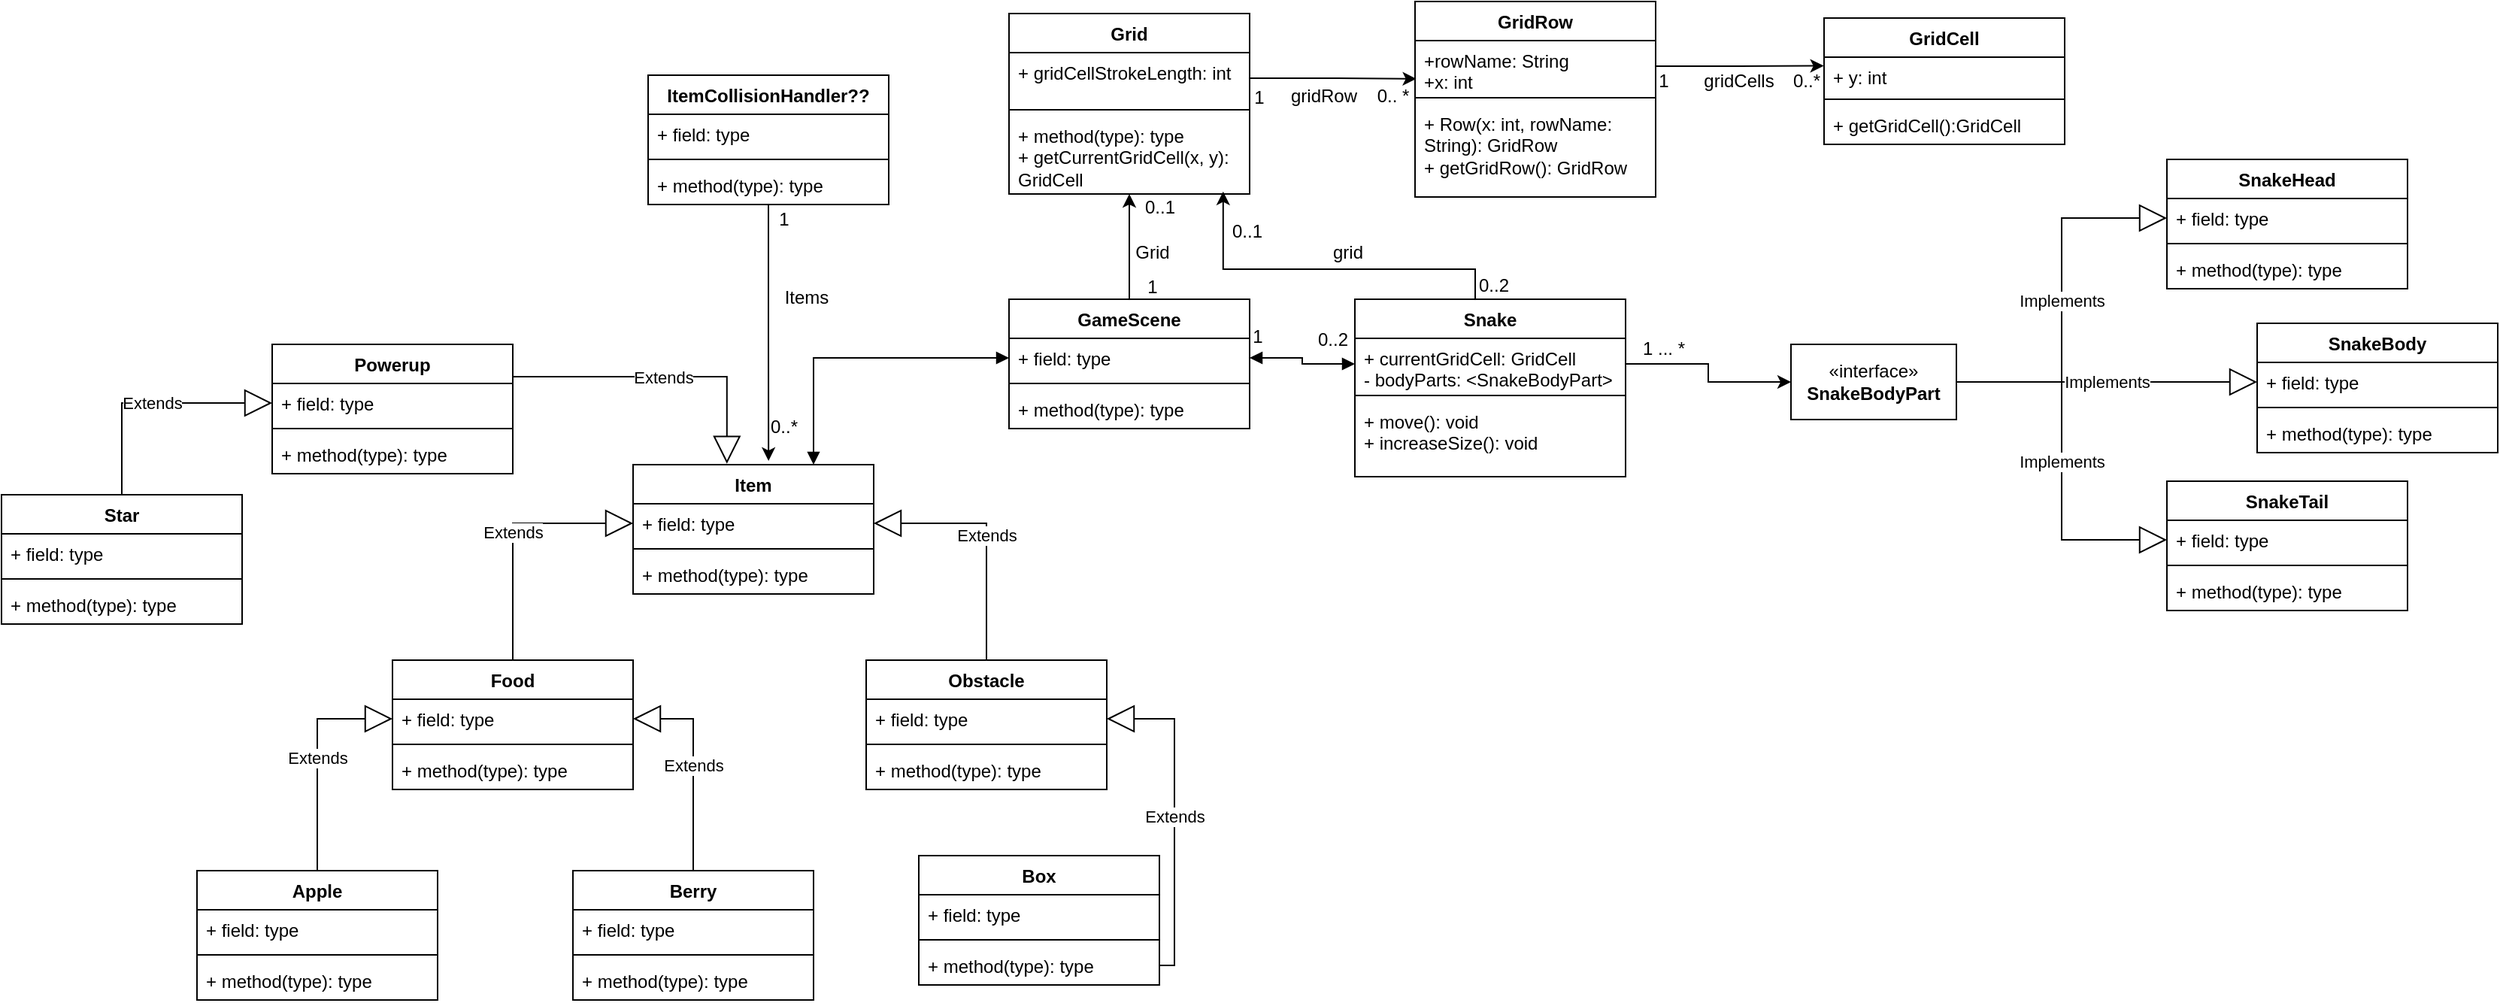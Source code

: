 <mxfile version="21.6.8" type="device">
  <diagram name="Page-1" id="MCF7dSbkrIIll1OqpHnx">
    <mxGraphModel dx="2126" dy="1754" grid="1" gridSize="10" guides="1" tooltips="1" connect="1" arrows="1" fold="1" page="1" pageScale="1" pageWidth="850" pageHeight="1100" math="0" shadow="0">
      <root>
        <mxCell id="0" />
        <mxCell id="1" parent="0" />
        <mxCell id="qGIvIKASs_bQKBdTB44B-2" value="Snake" style="swimlane;fontStyle=1;align=center;verticalAlign=top;childLayout=stackLayout;horizontal=1;startSize=26;horizontalStack=0;resizeParent=1;resizeParentMax=0;resizeLast=0;collapsible=1;marginBottom=0;whiteSpace=wrap;html=1;" parent="1" vertex="1">
          <mxGeometry x="670" y="30" width="180" height="118" as="geometry" />
        </mxCell>
        <mxCell id="qGIvIKASs_bQKBdTB44B-3" value="+ currentGridCell: GridCell&lt;br&gt;- bodyParts: &amp;lt;SnakeBodyPart&amp;gt;" style="text;strokeColor=none;fillColor=none;align=left;verticalAlign=top;spacingLeft=4;spacingRight=4;overflow=hidden;rotatable=0;points=[[0,0.5],[1,0.5]];portConstraint=eastwest;whiteSpace=wrap;html=1;" parent="qGIvIKASs_bQKBdTB44B-2" vertex="1">
          <mxGeometry y="26" width="180" height="34" as="geometry" />
        </mxCell>
        <mxCell id="qGIvIKASs_bQKBdTB44B-4" value="" style="line;strokeWidth=1;fillColor=none;align=left;verticalAlign=middle;spacingTop=-1;spacingLeft=3;spacingRight=3;rotatable=0;labelPosition=right;points=[];portConstraint=eastwest;strokeColor=inherit;" parent="qGIvIKASs_bQKBdTB44B-2" vertex="1">
          <mxGeometry y="60" width="180" height="8" as="geometry" />
        </mxCell>
        <mxCell id="qGIvIKASs_bQKBdTB44B-5" value="+ move(): void&lt;div&gt;+ increaseSize(): void&lt;/div&gt;" style="text;strokeColor=none;fillColor=none;align=left;verticalAlign=top;spacingLeft=4;spacingRight=4;overflow=hidden;rotatable=0;points=[[0,0.5],[1,0.5]];portConstraint=eastwest;whiteSpace=wrap;html=1;" parent="qGIvIKASs_bQKBdTB44B-2" vertex="1">
          <mxGeometry y="68" width="180" height="50" as="geometry" />
        </mxCell>
        <mxCell id="qGIvIKASs_bQKBdTB44B-6" value="Item" style="swimlane;fontStyle=1;align=center;verticalAlign=top;childLayout=stackLayout;horizontal=1;startSize=26;horizontalStack=0;resizeParent=1;resizeParentMax=0;resizeLast=0;collapsible=1;marginBottom=0;whiteSpace=wrap;html=1;" parent="1" vertex="1">
          <mxGeometry x="190" y="140" width="160" height="86" as="geometry" />
        </mxCell>
        <mxCell id="qGIvIKASs_bQKBdTB44B-7" value="+ field: type" style="text;strokeColor=none;fillColor=none;align=left;verticalAlign=top;spacingLeft=4;spacingRight=4;overflow=hidden;rotatable=0;points=[[0,0.5],[1,0.5]];portConstraint=eastwest;whiteSpace=wrap;html=1;" parent="qGIvIKASs_bQKBdTB44B-6" vertex="1">
          <mxGeometry y="26" width="160" height="26" as="geometry" />
        </mxCell>
        <mxCell id="qGIvIKASs_bQKBdTB44B-8" value="" style="line;strokeWidth=1;fillColor=none;align=left;verticalAlign=middle;spacingTop=-1;spacingLeft=3;spacingRight=3;rotatable=0;labelPosition=right;points=[];portConstraint=eastwest;strokeColor=inherit;" parent="qGIvIKASs_bQKBdTB44B-6" vertex="1">
          <mxGeometry y="52" width="160" height="8" as="geometry" />
        </mxCell>
        <mxCell id="qGIvIKASs_bQKBdTB44B-9" value="+ method(type): type" style="text;strokeColor=none;fillColor=none;align=left;verticalAlign=top;spacingLeft=4;spacingRight=4;overflow=hidden;rotatable=0;points=[[0,0.5],[1,0.5]];portConstraint=eastwest;whiteSpace=wrap;html=1;" parent="qGIvIKASs_bQKBdTB44B-6" vertex="1">
          <mxGeometry y="60" width="160" height="26" as="geometry" />
        </mxCell>
        <mxCell id="qGIvIKASs_bQKBdTB44B-15" value="Food" style="swimlane;fontStyle=1;align=center;verticalAlign=top;childLayout=stackLayout;horizontal=1;startSize=26;horizontalStack=0;resizeParent=1;resizeParentMax=0;resizeLast=0;collapsible=1;marginBottom=0;whiteSpace=wrap;html=1;" parent="1" vertex="1">
          <mxGeometry x="30" y="270" width="160" height="86" as="geometry" />
        </mxCell>
        <mxCell id="qGIvIKASs_bQKBdTB44B-16" value="+ field: type" style="text;strokeColor=none;fillColor=none;align=left;verticalAlign=top;spacingLeft=4;spacingRight=4;overflow=hidden;rotatable=0;points=[[0,0.5],[1,0.5]];portConstraint=eastwest;whiteSpace=wrap;html=1;" parent="qGIvIKASs_bQKBdTB44B-15" vertex="1">
          <mxGeometry y="26" width="160" height="26" as="geometry" />
        </mxCell>
        <mxCell id="qGIvIKASs_bQKBdTB44B-17" value="" style="line;strokeWidth=1;fillColor=none;align=left;verticalAlign=middle;spacingTop=-1;spacingLeft=3;spacingRight=3;rotatable=0;labelPosition=right;points=[];portConstraint=eastwest;strokeColor=inherit;" parent="qGIvIKASs_bQKBdTB44B-15" vertex="1">
          <mxGeometry y="52" width="160" height="8" as="geometry" />
        </mxCell>
        <mxCell id="qGIvIKASs_bQKBdTB44B-18" value="+ method(type): type" style="text;strokeColor=none;fillColor=none;align=left;verticalAlign=top;spacingLeft=4;spacingRight=4;overflow=hidden;rotatable=0;points=[[0,0.5],[1,0.5]];portConstraint=eastwest;whiteSpace=wrap;html=1;" parent="qGIvIKASs_bQKBdTB44B-15" vertex="1">
          <mxGeometry y="60" width="160" height="26" as="geometry" />
        </mxCell>
        <mxCell id="qGIvIKASs_bQKBdTB44B-19" value="Obstacle" style="swimlane;fontStyle=1;align=center;verticalAlign=top;childLayout=stackLayout;horizontal=1;startSize=26;horizontalStack=0;resizeParent=1;resizeParentMax=0;resizeLast=0;collapsible=1;marginBottom=0;whiteSpace=wrap;html=1;" parent="1" vertex="1">
          <mxGeometry x="345" y="270" width="160" height="86" as="geometry" />
        </mxCell>
        <mxCell id="qGIvIKASs_bQKBdTB44B-20" value="+ field: type" style="text;strokeColor=none;fillColor=none;align=left;verticalAlign=top;spacingLeft=4;spacingRight=4;overflow=hidden;rotatable=0;points=[[0,0.5],[1,0.5]];portConstraint=eastwest;whiteSpace=wrap;html=1;" parent="qGIvIKASs_bQKBdTB44B-19" vertex="1">
          <mxGeometry y="26" width="160" height="26" as="geometry" />
        </mxCell>
        <mxCell id="qGIvIKASs_bQKBdTB44B-21" value="" style="line;strokeWidth=1;fillColor=none;align=left;verticalAlign=middle;spacingTop=-1;spacingLeft=3;spacingRight=3;rotatable=0;labelPosition=right;points=[];portConstraint=eastwest;strokeColor=inherit;" parent="qGIvIKASs_bQKBdTB44B-19" vertex="1">
          <mxGeometry y="52" width="160" height="8" as="geometry" />
        </mxCell>
        <mxCell id="qGIvIKASs_bQKBdTB44B-22" value="+ method(type): type" style="text;strokeColor=none;fillColor=none;align=left;verticalAlign=top;spacingLeft=4;spacingRight=4;overflow=hidden;rotatable=0;points=[[0,0.5],[1,0.5]];portConstraint=eastwest;whiteSpace=wrap;html=1;" parent="qGIvIKASs_bQKBdTB44B-19" vertex="1">
          <mxGeometry y="60" width="160" height="26" as="geometry" />
        </mxCell>
        <mxCell id="qGIvIKASs_bQKBdTB44B-23" value="Extends" style="endArrow=block;endSize=16;endFill=0;html=1;rounded=0;entryX=0;entryY=0.5;entryDx=0;entryDy=0;exitX=0.5;exitY=0;exitDx=0;exitDy=0;edgeStyle=orthogonalEdgeStyle;" parent="1" source="qGIvIKASs_bQKBdTB44B-15" target="qGIvIKASs_bQKBdTB44B-7" edge="1">
          <mxGeometry width="160" relative="1" as="geometry">
            <mxPoint x="420" y="250" as="sourcePoint" />
            <mxPoint x="260" y="250" as="targetPoint" />
          </mxGeometry>
        </mxCell>
        <mxCell id="qGIvIKASs_bQKBdTB44B-24" value="Extends" style="endArrow=block;endSize=16;endFill=0;html=1;rounded=0;entryX=1;entryY=0.5;entryDx=0;entryDy=0;exitX=0.5;exitY=0;exitDx=0;exitDy=0;edgeStyle=orthogonalEdgeStyle;" parent="1" source="qGIvIKASs_bQKBdTB44B-19" target="qGIvIKASs_bQKBdTB44B-7" edge="1">
          <mxGeometry width="160" relative="1" as="geometry">
            <mxPoint x="140" y="266" as="sourcePoint" />
            <mxPoint x="200" y="189" as="targetPoint" />
          </mxGeometry>
        </mxCell>
        <mxCell id="qGIvIKASs_bQKBdTB44B-25" value="Apple" style="swimlane;fontStyle=1;align=center;verticalAlign=top;childLayout=stackLayout;horizontal=1;startSize=26;horizontalStack=0;resizeParent=1;resizeParentMax=0;resizeLast=0;collapsible=1;marginBottom=0;whiteSpace=wrap;html=1;" parent="1" vertex="1">
          <mxGeometry x="-100" y="410" width="160" height="86" as="geometry" />
        </mxCell>
        <mxCell id="qGIvIKASs_bQKBdTB44B-26" value="+ field: type" style="text;strokeColor=none;fillColor=none;align=left;verticalAlign=top;spacingLeft=4;spacingRight=4;overflow=hidden;rotatable=0;points=[[0,0.5],[1,0.5]];portConstraint=eastwest;whiteSpace=wrap;html=1;" parent="qGIvIKASs_bQKBdTB44B-25" vertex="1">
          <mxGeometry y="26" width="160" height="26" as="geometry" />
        </mxCell>
        <mxCell id="qGIvIKASs_bQKBdTB44B-27" value="" style="line;strokeWidth=1;fillColor=none;align=left;verticalAlign=middle;spacingTop=-1;spacingLeft=3;spacingRight=3;rotatable=0;labelPosition=right;points=[];portConstraint=eastwest;strokeColor=inherit;" parent="qGIvIKASs_bQKBdTB44B-25" vertex="1">
          <mxGeometry y="52" width="160" height="8" as="geometry" />
        </mxCell>
        <mxCell id="qGIvIKASs_bQKBdTB44B-28" value="+ method(type): type" style="text;strokeColor=none;fillColor=none;align=left;verticalAlign=top;spacingLeft=4;spacingRight=4;overflow=hidden;rotatable=0;points=[[0,0.5],[1,0.5]];portConstraint=eastwest;whiteSpace=wrap;html=1;" parent="qGIvIKASs_bQKBdTB44B-25" vertex="1">
          <mxGeometry y="60" width="160" height="26" as="geometry" />
        </mxCell>
        <mxCell id="qGIvIKASs_bQKBdTB44B-29" value="Berry" style="swimlane;fontStyle=1;align=center;verticalAlign=top;childLayout=stackLayout;horizontal=1;startSize=26;horizontalStack=0;resizeParent=1;resizeParentMax=0;resizeLast=0;collapsible=1;marginBottom=0;whiteSpace=wrap;html=1;" parent="1" vertex="1">
          <mxGeometry x="150" y="410" width="160" height="86" as="geometry" />
        </mxCell>
        <mxCell id="qGIvIKASs_bQKBdTB44B-30" value="+ field: type" style="text;strokeColor=none;fillColor=none;align=left;verticalAlign=top;spacingLeft=4;spacingRight=4;overflow=hidden;rotatable=0;points=[[0,0.5],[1,0.5]];portConstraint=eastwest;whiteSpace=wrap;html=1;" parent="qGIvIKASs_bQKBdTB44B-29" vertex="1">
          <mxGeometry y="26" width="160" height="26" as="geometry" />
        </mxCell>
        <mxCell id="qGIvIKASs_bQKBdTB44B-31" value="" style="line;strokeWidth=1;fillColor=none;align=left;verticalAlign=middle;spacingTop=-1;spacingLeft=3;spacingRight=3;rotatable=0;labelPosition=right;points=[];portConstraint=eastwest;strokeColor=inherit;" parent="qGIvIKASs_bQKBdTB44B-29" vertex="1">
          <mxGeometry y="52" width="160" height="8" as="geometry" />
        </mxCell>
        <mxCell id="qGIvIKASs_bQKBdTB44B-32" value="+ method(type): type" style="text;strokeColor=none;fillColor=none;align=left;verticalAlign=top;spacingLeft=4;spacingRight=4;overflow=hidden;rotatable=0;points=[[0,0.5],[1,0.5]];portConstraint=eastwest;whiteSpace=wrap;html=1;" parent="qGIvIKASs_bQKBdTB44B-29" vertex="1">
          <mxGeometry y="60" width="160" height="26" as="geometry" />
        </mxCell>
        <mxCell id="qGIvIKASs_bQKBdTB44B-33" value="Extends" style="endArrow=block;endSize=16;endFill=0;html=1;rounded=0;entryX=0;entryY=0.5;entryDx=0;entryDy=0;exitX=0.5;exitY=0;exitDx=0;exitDy=0;edgeStyle=orthogonalEdgeStyle;" parent="1" source="qGIvIKASs_bQKBdTB44B-25" target="qGIvIKASs_bQKBdTB44B-16" edge="1">
          <mxGeometry width="160" relative="1" as="geometry">
            <mxPoint x="140" y="280" as="sourcePoint" />
            <mxPoint x="200" y="189" as="targetPoint" />
          </mxGeometry>
        </mxCell>
        <mxCell id="qGIvIKASs_bQKBdTB44B-34" value="Extends" style="endArrow=block;endSize=16;endFill=0;html=1;rounded=0;exitX=0.5;exitY=0;exitDx=0;exitDy=0;edgeStyle=orthogonalEdgeStyle;entryX=1;entryY=0.5;entryDx=0;entryDy=0;" parent="1" source="qGIvIKASs_bQKBdTB44B-29" target="qGIvIKASs_bQKBdTB44B-16" edge="1">
          <mxGeometry width="160" relative="1" as="geometry">
            <mxPoint x="150" y="290" as="sourcePoint" />
            <mxPoint x="240" y="310" as="targetPoint" />
          </mxGeometry>
        </mxCell>
        <mxCell id="qGIvIKASs_bQKBdTB44B-35" value="Box" style="swimlane;fontStyle=1;align=center;verticalAlign=top;childLayout=stackLayout;horizontal=1;startSize=26;horizontalStack=0;resizeParent=1;resizeParentMax=0;resizeLast=0;collapsible=1;marginBottom=0;whiteSpace=wrap;html=1;" parent="1" vertex="1">
          <mxGeometry x="380" y="400" width="160" height="86" as="geometry" />
        </mxCell>
        <mxCell id="qGIvIKASs_bQKBdTB44B-36" value="+ field: type" style="text;strokeColor=none;fillColor=none;align=left;verticalAlign=top;spacingLeft=4;spacingRight=4;overflow=hidden;rotatable=0;points=[[0,0.5],[1,0.5]];portConstraint=eastwest;whiteSpace=wrap;html=1;" parent="qGIvIKASs_bQKBdTB44B-35" vertex="1">
          <mxGeometry y="26" width="160" height="26" as="geometry" />
        </mxCell>
        <mxCell id="qGIvIKASs_bQKBdTB44B-37" value="" style="line;strokeWidth=1;fillColor=none;align=left;verticalAlign=middle;spacingTop=-1;spacingLeft=3;spacingRight=3;rotatable=0;labelPosition=right;points=[];portConstraint=eastwest;strokeColor=inherit;" parent="qGIvIKASs_bQKBdTB44B-35" vertex="1">
          <mxGeometry y="52" width="160" height="8" as="geometry" />
        </mxCell>
        <mxCell id="qGIvIKASs_bQKBdTB44B-38" value="+ method(type): type" style="text;strokeColor=none;fillColor=none;align=left;verticalAlign=top;spacingLeft=4;spacingRight=4;overflow=hidden;rotatable=0;points=[[0,0.5],[1,0.5]];portConstraint=eastwest;whiteSpace=wrap;html=1;" parent="qGIvIKASs_bQKBdTB44B-35" vertex="1">
          <mxGeometry y="60" width="160" height="26" as="geometry" />
        </mxCell>
        <mxCell id="qGIvIKASs_bQKBdTB44B-39" value="Extends" style="endArrow=block;endSize=16;endFill=0;html=1;rounded=0;exitX=1;exitY=0.5;exitDx=0;exitDy=0;edgeStyle=orthogonalEdgeStyle;entryX=1;entryY=0.5;entryDx=0;entryDy=0;" parent="1" source="qGIvIKASs_bQKBdTB44B-38" target="qGIvIKASs_bQKBdTB44B-20" edge="1">
          <mxGeometry width="160" relative="1" as="geometry">
            <mxPoint x="240" y="420" as="sourcePoint" />
            <mxPoint x="200" y="319" as="targetPoint" />
          </mxGeometry>
        </mxCell>
        <mxCell id="qGIvIKASs_bQKBdTB44B-40" value="Powerup" style="swimlane;fontStyle=1;align=center;verticalAlign=top;childLayout=stackLayout;horizontal=1;startSize=26;horizontalStack=0;resizeParent=1;resizeParentMax=0;resizeLast=0;collapsible=1;marginBottom=0;whiteSpace=wrap;html=1;" parent="1" vertex="1">
          <mxGeometry x="-50" y="60" width="160" height="86" as="geometry" />
        </mxCell>
        <mxCell id="qGIvIKASs_bQKBdTB44B-41" value="+ field: type" style="text;strokeColor=none;fillColor=none;align=left;verticalAlign=top;spacingLeft=4;spacingRight=4;overflow=hidden;rotatable=0;points=[[0,0.5],[1,0.5]];portConstraint=eastwest;whiteSpace=wrap;html=1;" parent="qGIvIKASs_bQKBdTB44B-40" vertex="1">
          <mxGeometry y="26" width="160" height="26" as="geometry" />
        </mxCell>
        <mxCell id="qGIvIKASs_bQKBdTB44B-42" value="" style="line;strokeWidth=1;fillColor=none;align=left;verticalAlign=middle;spacingTop=-1;spacingLeft=3;spacingRight=3;rotatable=0;labelPosition=right;points=[];portConstraint=eastwest;strokeColor=inherit;" parent="qGIvIKASs_bQKBdTB44B-40" vertex="1">
          <mxGeometry y="52" width="160" height="8" as="geometry" />
        </mxCell>
        <mxCell id="qGIvIKASs_bQKBdTB44B-43" value="+ method(type): type" style="text;strokeColor=none;fillColor=none;align=left;verticalAlign=top;spacingLeft=4;spacingRight=4;overflow=hidden;rotatable=0;points=[[0,0.5],[1,0.5]];portConstraint=eastwest;whiteSpace=wrap;html=1;" parent="qGIvIKASs_bQKBdTB44B-40" vertex="1">
          <mxGeometry y="60" width="160" height="26" as="geometry" />
        </mxCell>
        <mxCell id="qGIvIKASs_bQKBdTB44B-44" value="Extends" style="endArrow=block;endSize=16;endFill=0;html=1;rounded=0;entryX=0.39;entryY=-0.007;entryDx=0;entryDy=0;exitX=1;exitY=0.25;exitDx=0;exitDy=0;edgeStyle=orthogonalEdgeStyle;entryPerimeter=0;" parent="1" source="qGIvIKASs_bQKBdTB44B-40" target="qGIvIKASs_bQKBdTB44B-6" edge="1">
          <mxGeometry width="160" relative="1" as="geometry">
            <mxPoint x="120" y="280" as="sourcePoint" />
            <mxPoint x="200" y="189" as="targetPoint" />
          </mxGeometry>
        </mxCell>
        <mxCell id="qGIvIKASs_bQKBdTB44B-50" value="Star" style="swimlane;fontStyle=1;align=center;verticalAlign=top;childLayout=stackLayout;horizontal=1;startSize=26;horizontalStack=0;resizeParent=1;resizeParentMax=0;resizeLast=0;collapsible=1;marginBottom=0;whiteSpace=wrap;html=1;" parent="1" vertex="1">
          <mxGeometry x="-230" y="160" width="160" height="86" as="geometry" />
        </mxCell>
        <mxCell id="qGIvIKASs_bQKBdTB44B-51" value="+ field: type" style="text;strokeColor=none;fillColor=none;align=left;verticalAlign=top;spacingLeft=4;spacingRight=4;overflow=hidden;rotatable=0;points=[[0,0.5],[1,0.5]];portConstraint=eastwest;whiteSpace=wrap;html=1;" parent="qGIvIKASs_bQKBdTB44B-50" vertex="1">
          <mxGeometry y="26" width="160" height="26" as="geometry" />
        </mxCell>
        <mxCell id="qGIvIKASs_bQKBdTB44B-52" value="" style="line;strokeWidth=1;fillColor=none;align=left;verticalAlign=middle;spacingTop=-1;spacingLeft=3;spacingRight=3;rotatable=0;labelPosition=right;points=[];portConstraint=eastwest;strokeColor=inherit;" parent="qGIvIKASs_bQKBdTB44B-50" vertex="1">
          <mxGeometry y="52" width="160" height="8" as="geometry" />
        </mxCell>
        <mxCell id="qGIvIKASs_bQKBdTB44B-53" value="+ method(type): type" style="text;strokeColor=none;fillColor=none;align=left;verticalAlign=top;spacingLeft=4;spacingRight=4;overflow=hidden;rotatable=0;points=[[0,0.5],[1,0.5]];portConstraint=eastwest;whiteSpace=wrap;html=1;" parent="qGIvIKASs_bQKBdTB44B-50" vertex="1">
          <mxGeometry y="60" width="160" height="26" as="geometry" />
        </mxCell>
        <mxCell id="qGIvIKASs_bQKBdTB44B-54" value="Extends" style="endArrow=block;endSize=16;endFill=0;html=1;rounded=0;exitX=0.5;exitY=0;exitDx=0;exitDy=0;edgeStyle=orthogonalEdgeStyle;entryX=0;entryY=0.5;entryDx=0;entryDy=0;" parent="1" source="qGIvIKASs_bQKBdTB44B-50" target="qGIvIKASs_bQKBdTB44B-41" edge="1">
          <mxGeometry width="160" relative="1" as="geometry">
            <mxPoint x="120" y="91" as="sourcePoint" />
            <mxPoint x="262" y="149" as="targetPoint" />
          </mxGeometry>
        </mxCell>
        <mxCell id="-3KLwKhVpg1Zn16_drRb-19" style="edgeStyle=orthogonalEdgeStyle;rounded=0;orthogonalLoop=1;jettySize=auto;html=1;entryX=0.5;entryY=1;entryDx=0;entryDy=0;" parent="1" source="qGIvIKASs_bQKBdTB44B-55" target="-3KLwKhVpg1Zn16_drRb-10" edge="1">
          <mxGeometry relative="1" as="geometry" />
        </mxCell>
        <mxCell id="qGIvIKASs_bQKBdTB44B-55" value="GameScene" style="swimlane;fontStyle=1;align=center;verticalAlign=top;childLayout=stackLayout;horizontal=1;startSize=26;horizontalStack=0;resizeParent=1;resizeParentMax=0;resizeLast=0;collapsible=1;marginBottom=0;whiteSpace=wrap;html=1;" parent="1" vertex="1">
          <mxGeometry x="440" y="30" width="160" height="86" as="geometry" />
        </mxCell>
        <mxCell id="qGIvIKASs_bQKBdTB44B-56" value="+ field: type" style="text;strokeColor=none;fillColor=none;align=left;verticalAlign=top;spacingLeft=4;spacingRight=4;overflow=hidden;rotatable=0;points=[[0,0.5],[1,0.5]];portConstraint=eastwest;whiteSpace=wrap;html=1;" parent="qGIvIKASs_bQKBdTB44B-55" vertex="1">
          <mxGeometry y="26" width="160" height="26" as="geometry" />
        </mxCell>
        <mxCell id="qGIvIKASs_bQKBdTB44B-57" value="" style="line;strokeWidth=1;fillColor=none;align=left;verticalAlign=middle;spacingTop=-1;spacingLeft=3;spacingRight=3;rotatable=0;labelPosition=right;points=[];portConstraint=eastwest;strokeColor=inherit;" parent="qGIvIKASs_bQKBdTB44B-55" vertex="1">
          <mxGeometry y="52" width="160" height="8" as="geometry" />
        </mxCell>
        <mxCell id="qGIvIKASs_bQKBdTB44B-58" value="+ method(type): type" style="text;strokeColor=none;fillColor=none;align=left;verticalAlign=top;spacingLeft=4;spacingRight=4;overflow=hidden;rotatable=0;points=[[0,0.5],[1,0.5]];portConstraint=eastwest;whiteSpace=wrap;html=1;" parent="qGIvIKASs_bQKBdTB44B-55" vertex="1">
          <mxGeometry y="60" width="160" height="26" as="geometry" />
        </mxCell>
        <mxCell id="qGIvIKASs_bQKBdTB44B-61" value="" style="endArrow=block;startArrow=block;endFill=1;startFill=1;html=1;rounded=0;exitX=0.75;exitY=0;exitDx=0;exitDy=0;entryX=0;entryY=0.5;entryDx=0;entryDy=0;edgeStyle=orthogonalEdgeStyle;" parent="1" source="qGIvIKASs_bQKBdTB44B-6" target="qGIvIKASs_bQKBdTB44B-56" edge="1">
          <mxGeometry width="160" relative="1" as="geometry">
            <mxPoint x="560" y="100" as="sourcePoint" />
            <mxPoint x="720" y="100" as="targetPoint" />
          </mxGeometry>
        </mxCell>
        <mxCell id="qGIvIKASs_bQKBdTB44B-63" value="" style="endArrow=block;startArrow=block;endFill=1;startFill=1;html=1;rounded=0;exitX=0;exitY=0.5;exitDx=0;exitDy=0;entryX=1;entryY=0.5;entryDx=0;entryDy=0;edgeStyle=orthogonalEdgeStyle;" parent="1" source="qGIvIKASs_bQKBdTB44B-3" target="qGIvIKASs_bQKBdTB44B-56" edge="1">
          <mxGeometry width="160" relative="1" as="geometry">
            <mxPoint x="320" y="150" as="sourcePoint" />
            <mxPoint x="450" y="79" as="targetPoint" />
          </mxGeometry>
        </mxCell>
        <mxCell id="-3KLwKhVpg1Zn16_drRb-2" value="GridCell" style="swimlane;fontStyle=1;align=center;verticalAlign=top;childLayout=stackLayout;horizontal=1;startSize=26;horizontalStack=0;resizeParent=1;resizeParentMax=0;resizeLast=0;collapsible=1;marginBottom=0;whiteSpace=wrap;html=1;" parent="1" vertex="1">
          <mxGeometry x="982" y="-157" width="160" height="84" as="geometry" />
        </mxCell>
        <mxCell id="-3KLwKhVpg1Zn16_drRb-3" value="&lt;div&gt;+ y: int&lt;/div&gt;" style="text;strokeColor=none;fillColor=none;align=left;verticalAlign=top;spacingLeft=4;spacingRight=4;overflow=hidden;rotatable=0;points=[[0,0.5],[1,0.5]];portConstraint=eastwest;whiteSpace=wrap;html=1;" parent="-3KLwKhVpg1Zn16_drRb-2" vertex="1">
          <mxGeometry y="26" width="160" height="24" as="geometry" />
        </mxCell>
        <mxCell id="-3KLwKhVpg1Zn16_drRb-4" value="" style="line;strokeWidth=1;fillColor=none;align=left;verticalAlign=middle;spacingTop=-1;spacingLeft=3;spacingRight=3;rotatable=0;labelPosition=right;points=[];portConstraint=eastwest;strokeColor=inherit;" parent="-3KLwKhVpg1Zn16_drRb-2" vertex="1">
          <mxGeometry y="50" width="160" height="8" as="geometry" />
        </mxCell>
        <mxCell id="-3KLwKhVpg1Zn16_drRb-5" value="+ getGridCell():GridCell" style="text;strokeColor=none;fillColor=none;align=left;verticalAlign=top;spacingLeft=4;spacingRight=4;overflow=hidden;rotatable=0;points=[[0,0.5],[1,0.5]];portConstraint=eastwest;whiteSpace=wrap;html=1;" parent="-3KLwKhVpg1Zn16_drRb-2" vertex="1">
          <mxGeometry y="58" width="160" height="26" as="geometry" />
        </mxCell>
        <mxCell id="-3KLwKhVpg1Zn16_drRb-10" value="Grid" style="swimlane;fontStyle=1;align=center;verticalAlign=top;childLayout=stackLayout;horizontal=1;startSize=26;horizontalStack=0;resizeParent=1;resizeParentMax=0;resizeLast=0;collapsible=1;marginBottom=0;whiteSpace=wrap;html=1;" parent="1" vertex="1">
          <mxGeometry x="440" y="-160" width="160" height="120" as="geometry" />
        </mxCell>
        <mxCell id="-3KLwKhVpg1Zn16_drRb-11" value="+ gridCellStrokeLength: int" style="text;strokeColor=none;fillColor=none;align=left;verticalAlign=top;spacingLeft=4;spacingRight=4;overflow=hidden;rotatable=0;points=[[0,0.5],[1,0.5]];portConstraint=eastwest;whiteSpace=wrap;html=1;" parent="-3KLwKhVpg1Zn16_drRb-10" vertex="1">
          <mxGeometry y="26" width="160" height="34" as="geometry" />
        </mxCell>
        <mxCell id="-3KLwKhVpg1Zn16_drRb-12" value="" style="line;strokeWidth=1;fillColor=none;align=left;verticalAlign=middle;spacingTop=-1;spacingLeft=3;spacingRight=3;rotatable=0;labelPosition=right;points=[];portConstraint=eastwest;strokeColor=inherit;" parent="-3KLwKhVpg1Zn16_drRb-10" vertex="1">
          <mxGeometry y="60" width="160" height="8" as="geometry" />
        </mxCell>
        <mxCell id="-3KLwKhVpg1Zn16_drRb-13" value="+ method(type): type&lt;div&gt;+ getCurrentGridCell(x, y): GridCell&lt;/div&gt;" style="text;strokeColor=none;fillColor=none;align=left;verticalAlign=top;spacingLeft=4;spacingRight=4;overflow=hidden;rotatable=0;points=[[0,0.5],[1,0.5]];portConstraint=eastwest;whiteSpace=wrap;html=1;" parent="-3KLwKhVpg1Zn16_drRb-10" vertex="1">
          <mxGeometry y="68" width="160" height="52" as="geometry" />
        </mxCell>
        <mxCell id="-3KLwKhVpg1Zn16_drRb-17" value="0.. *" style="text;html=1;align=center;verticalAlign=middle;resizable=0;points=[];autosize=1;strokeColor=none;fillColor=none;" parent="1" vertex="1">
          <mxGeometry x="675" y="-120" width="40" height="30" as="geometry" />
        </mxCell>
        <mxCell id="-3KLwKhVpg1Zn16_drRb-18" value="1" style="text;html=1;align=center;verticalAlign=middle;resizable=0;points=[];autosize=1;strokeColor=none;fillColor=none;" parent="1" vertex="1">
          <mxGeometry x="591" y="-119" width="30" height="30" as="geometry" />
        </mxCell>
        <mxCell id="-3KLwKhVpg1Zn16_drRb-20" value="0..1" style="text;html=1;align=center;verticalAlign=middle;resizable=0;points=[];autosize=1;strokeColor=none;fillColor=none;" parent="1" vertex="1">
          <mxGeometry x="520" y="-46" width="40" height="30" as="geometry" />
        </mxCell>
        <mxCell id="-3KLwKhVpg1Zn16_drRb-21" value="1" style="text;html=1;align=center;verticalAlign=middle;resizable=0;points=[];autosize=1;strokeColor=none;fillColor=none;" parent="1" vertex="1">
          <mxGeometry x="520" y="7" width="30" height="30" as="geometry" />
        </mxCell>
        <mxCell id="-3KLwKhVpg1Zn16_drRb-22" style="edgeStyle=orthogonalEdgeStyle;rounded=0;orthogonalLoop=1;jettySize=auto;html=1;entryX=0.89;entryY=0.968;entryDx=0;entryDy=0;entryPerimeter=0;" parent="1" source="qGIvIKASs_bQKBdTB44B-2" target="-3KLwKhVpg1Zn16_drRb-13" edge="1">
          <mxGeometry relative="1" as="geometry">
            <Array as="points">
              <mxPoint x="750" y="10" />
              <mxPoint x="582" y="10" />
            </Array>
          </mxGeometry>
        </mxCell>
        <mxCell id="-3KLwKhVpg1Zn16_drRb-23" value="0..1" style="text;html=1;align=center;verticalAlign=middle;resizable=0;points=[];autosize=1;strokeColor=none;fillColor=none;" parent="1" vertex="1">
          <mxGeometry x="578" y="-30" width="40" height="30" as="geometry" />
        </mxCell>
        <mxCell id="-3KLwKhVpg1Zn16_drRb-24" value="0..2" style="text;html=1;align=center;verticalAlign=middle;resizable=0;points=[];autosize=1;strokeColor=none;fillColor=none;" parent="1" vertex="1">
          <mxGeometry x="742" y="6" width="40" height="30" as="geometry" />
        </mxCell>
        <mxCell id="-3KLwKhVpg1Zn16_drRb-25" value="1" style="text;html=1;align=center;verticalAlign=middle;resizable=0;points=[];autosize=1;strokeColor=none;fillColor=none;" parent="1" vertex="1">
          <mxGeometry x="590" y="40" width="30" height="30" as="geometry" />
        </mxCell>
        <mxCell id="-3KLwKhVpg1Zn16_drRb-26" value="0..2" style="text;html=1;align=center;verticalAlign=middle;resizable=0;points=[];autosize=1;strokeColor=none;fillColor=none;" parent="1" vertex="1">
          <mxGeometry x="635" y="42" width="40" height="30" as="geometry" />
        </mxCell>
        <mxCell id="-3KLwKhVpg1Zn16_drRb-28" value="Grid" style="text;html=1;align=center;verticalAlign=middle;resizable=0;points=[];autosize=1;strokeColor=none;fillColor=none;" parent="1" vertex="1">
          <mxGeometry x="510" y="-16" width="50" height="30" as="geometry" />
        </mxCell>
        <mxCell id="-3KLwKhVpg1Zn16_drRb-29" value="gridRow" style="text;html=1;align=center;verticalAlign=middle;resizable=0;points=[];autosize=1;strokeColor=none;fillColor=none;" parent="1" vertex="1">
          <mxGeometry x="614" y="-120" width="70" height="30" as="geometry" />
        </mxCell>
        <mxCell id="-3KLwKhVpg1Zn16_drRb-30" value="grid" style="text;html=1;align=center;verticalAlign=middle;resizable=0;points=[];autosize=1;strokeColor=none;fillColor=none;" parent="1" vertex="1">
          <mxGeometry x="645" y="-16" width="40" height="30" as="geometry" />
        </mxCell>
        <mxCell id="-3KLwKhVpg1Zn16_drRb-58" value="GridRow" style="swimlane;fontStyle=1;align=center;verticalAlign=top;childLayout=stackLayout;horizontal=1;startSize=26;horizontalStack=0;resizeParent=1;resizeParentMax=0;resizeLast=0;collapsible=1;marginBottom=0;whiteSpace=wrap;html=1;" parent="1" vertex="1">
          <mxGeometry x="710" y="-168" width="160" height="130" as="geometry" />
        </mxCell>
        <mxCell id="-3KLwKhVpg1Zn16_drRb-59" value="+rowName: String&lt;div&gt;+x: int&lt;/div&gt;" style="text;strokeColor=none;fillColor=none;align=left;verticalAlign=top;spacingLeft=4;spacingRight=4;overflow=hidden;rotatable=0;points=[[0,0.5],[1,0.5]];portConstraint=eastwest;whiteSpace=wrap;html=1;" parent="-3KLwKhVpg1Zn16_drRb-58" vertex="1">
          <mxGeometry y="26" width="160" height="34" as="geometry" />
        </mxCell>
        <mxCell id="-3KLwKhVpg1Zn16_drRb-60" value="" style="line;strokeWidth=1;fillColor=none;align=left;verticalAlign=middle;spacingTop=-1;spacingLeft=3;spacingRight=3;rotatable=0;labelPosition=right;points=[];portConstraint=eastwest;strokeColor=inherit;" parent="-3KLwKhVpg1Zn16_drRb-58" vertex="1">
          <mxGeometry y="60" width="160" height="8" as="geometry" />
        </mxCell>
        <mxCell id="-3KLwKhVpg1Zn16_drRb-61" value="+ Row(x: int, rowName: String):&amp;nbsp;GridRow&lt;div&gt;+ getGridRow(): GridRow&lt;/div&gt;" style="text;strokeColor=none;fillColor=none;align=left;verticalAlign=top;spacingLeft=4;spacingRight=4;overflow=hidden;rotatable=0;points=[[0,0.5],[1,0.5]];portConstraint=eastwest;whiteSpace=wrap;html=1;" parent="-3KLwKhVpg1Zn16_drRb-58" vertex="1">
          <mxGeometry y="68" width="160" height="62" as="geometry" />
        </mxCell>
        <mxCell id="-3KLwKhVpg1Zn16_drRb-62" style="edgeStyle=orthogonalEdgeStyle;rounded=0;orthogonalLoop=1;jettySize=auto;html=1;entryX=0.005;entryY=0.747;entryDx=0;entryDy=0;entryPerimeter=0;" parent="1" source="-3KLwKhVpg1Zn16_drRb-11" target="-3KLwKhVpg1Zn16_drRb-59" edge="1">
          <mxGeometry relative="1" as="geometry" />
        </mxCell>
        <mxCell id="-3KLwKhVpg1Zn16_drRb-63" style="edgeStyle=orthogonalEdgeStyle;rounded=0;orthogonalLoop=1;jettySize=auto;html=1;entryX=-0.001;entryY=0.241;entryDx=0;entryDy=0;entryPerimeter=0;" parent="1" source="-3KLwKhVpg1Zn16_drRb-59" target="-3KLwKhVpg1Zn16_drRb-3" edge="1">
          <mxGeometry relative="1" as="geometry" />
        </mxCell>
        <mxCell id="-3KLwKhVpg1Zn16_drRb-64" value="1" style="text;html=1;align=center;verticalAlign=middle;resizable=0;points=[];autosize=1;strokeColor=none;fillColor=none;" parent="1" vertex="1">
          <mxGeometry x="860" y="-130" width="30" height="30" as="geometry" />
        </mxCell>
        <mxCell id="-3KLwKhVpg1Zn16_drRb-65" value="gridCells" style="text;html=1;align=center;verticalAlign=middle;resizable=0;points=[];autosize=1;strokeColor=none;fillColor=none;" parent="1" vertex="1">
          <mxGeometry x="890" y="-130" width="70" height="30" as="geometry" />
        </mxCell>
        <mxCell id="-3KLwKhVpg1Zn16_drRb-66" value="0..*" style="text;html=1;align=center;verticalAlign=middle;resizable=0;points=[];autosize=1;strokeColor=none;fillColor=none;" parent="1" vertex="1">
          <mxGeometry x="950" y="-130" width="40" height="30" as="geometry" />
        </mxCell>
        <mxCell id="-3KLwKhVpg1Zn16_drRb-69" value="ItemCollisionHandler??" style="swimlane;fontStyle=1;align=center;verticalAlign=top;childLayout=stackLayout;horizontal=1;startSize=26;horizontalStack=0;resizeParent=1;resizeParentMax=0;resizeLast=0;collapsible=1;marginBottom=0;whiteSpace=wrap;html=1;" parent="1" vertex="1">
          <mxGeometry x="200" y="-119" width="160" height="86" as="geometry" />
        </mxCell>
        <mxCell id="-3KLwKhVpg1Zn16_drRb-70" value="+ field: type" style="text;strokeColor=none;fillColor=none;align=left;verticalAlign=top;spacingLeft=4;spacingRight=4;overflow=hidden;rotatable=0;points=[[0,0.5],[1,0.5]];portConstraint=eastwest;whiteSpace=wrap;html=1;" parent="-3KLwKhVpg1Zn16_drRb-69" vertex="1">
          <mxGeometry y="26" width="160" height="26" as="geometry" />
        </mxCell>
        <mxCell id="-3KLwKhVpg1Zn16_drRb-71" value="" style="line;strokeWidth=1;fillColor=none;align=left;verticalAlign=middle;spacingTop=-1;spacingLeft=3;spacingRight=3;rotatable=0;labelPosition=right;points=[];portConstraint=eastwest;strokeColor=inherit;" parent="-3KLwKhVpg1Zn16_drRb-69" vertex="1">
          <mxGeometry y="52" width="160" height="8" as="geometry" />
        </mxCell>
        <mxCell id="-3KLwKhVpg1Zn16_drRb-72" value="+ method(type): type" style="text;strokeColor=none;fillColor=none;align=left;verticalAlign=top;spacingLeft=4;spacingRight=4;overflow=hidden;rotatable=0;points=[[0,0.5],[1,0.5]];portConstraint=eastwest;whiteSpace=wrap;html=1;" parent="-3KLwKhVpg1Zn16_drRb-69" vertex="1">
          <mxGeometry y="60" width="160" height="26" as="geometry" />
        </mxCell>
        <mxCell id="-3KLwKhVpg1Zn16_drRb-73" style="edgeStyle=orthogonalEdgeStyle;rounded=0;orthogonalLoop=1;jettySize=auto;html=1;entryX=0.563;entryY=-0.029;entryDx=0;entryDy=0;entryPerimeter=0;" parent="1" source="-3KLwKhVpg1Zn16_drRb-69" target="qGIvIKASs_bQKBdTB44B-6" edge="1">
          <mxGeometry relative="1" as="geometry" />
        </mxCell>
        <mxCell id="-3KLwKhVpg1Zn16_drRb-74" value="Items" style="text;html=1;align=center;verticalAlign=middle;resizable=0;points=[];autosize=1;strokeColor=none;fillColor=none;" parent="1" vertex="1">
          <mxGeometry x="280" y="14" width="50" height="30" as="geometry" />
        </mxCell>
        <mxCell id="-3KLwKhVpg1Zn16_drRb-75" value="1" style="text;html=1;align=center;verticalAlign=middle;resizable=0;points=[];autosize=1;strokeColor=none;fillColor=none;" parent="1" vertex="1">
          <mxGeometry x="275" y="-38" width="30" height="30" as="geometry" />
        </mxCell>
        <mxCell id="-3KLwKhVpg1Zn16_drRb-76" value="0..*" style="text;html=1;align=center;verticalAlign=middle;resizable=0;points=[];autosize=1;strokeColor=none;fillColor=none;" parent="1" vertex="1">
          <mxGeometry x="270" y="100" width="40" height="30" as="geometry" />
        </mxCell>
        <mxCell id="wiakrV8rHJTcr8nScUGv-5" value="SnakeHead" style="swimlane;fontStyle=1;align=center;verticalAlign=top;childLayout=stackLayout;horizontal=1;startSize=26;horizontalStack=0;resizeParent=1;resizeParentMax=0;resizeLast=0;collapsible=1;marginBottom=0;whiteSpace=wrap;html=1;" vertex="1" parent="1">
          <mxGeometry x="1210" y="-63" width="160" height="86" as="geometry" />
        </mxCell>
        <mxCell id="wiakrV8rHJTcr8nScUGv-6" value="+ field: type" style="text;strokeColor=none;fillColor=none;align=left;verticalAlign=top;spacingLeft=4;spacingRight=4;overflow=hidden;rotatable=0;points=[[0,0.5],[1,0.5]];portConstraint=eastwest;whiteSpace=wrap;html=1;" vertex="1" parent="wiakrV8rHJTcr8nScUGv-5">
          <mxGeometry y="26" width="160" height="26" as="geometry" />
        </mxCell>
        <mxCell id="wiakrV8rHJTcr8nScUGv-7" value="" style="line;strokeWidth=1;fillColor=none;align=left;verticalAlign=middle;spacingTop=-1;spacingLeft=3;spacingRight=3;rotatable=0;labelPosition=right;points=[];portConstraint=eastwest;strokeColor=inherit;" vertex="1" parent="wiakrV8rHJTcr8nScUGv-5">
          <mxGeometry y="52" width="160" height="8" as="geometry" />
        </mxCell>
        <mxCell id="wiakrV8rHJTcr8nScUGv-8" value="+ method(type): type" style="text;strokeColor=none;fillColor=none;align=left;verticalAlign=top;spacingLeft=4;spacingRight=4;overflow=hidden;rotatable=0;points=[[0,0.5],[1,0.5]];portConstraint=eastwest;whiteSpace=wrap;html=1;" vertex="1" parent="wiakrV8rHJTcr8nScUGv-5">
          <mxGeometry y="60" width="160" height="26" as="geometry" />
        </mxCell>
        <mxCell id="wiakrV8rHJTcr8nScUGv-9" value="SnakeTail" style="swimlane;fontStyle=1;align=center;verticalAlign=top;childLayout=stackLayout;horizontal=1;startSize=26;horizontalStack=0;resizeParent=1;resizeParentMax=0;resizeLast=0;collapsible=1;marginBottom=0;whiteSpace=wrap;html=1;" vertex="1" parent="1">
          <mxGeometry x="1210" y="151" width="160" height="86" as="geometry" />
        </mxCell>
        <mxCell id="wiakrV8rHJTcr8nScUGv-10" value="+ field: type" style="text;strokeColor=none;fillColor=none;align=left;verticalAlign=top;spacingLeft=4;spacingRight=4;overflow=hidden;rotatable=0;points=[[0,0.5],[1,0.5]];portConstraint=eastwest;whiteSpace=wrap;html=1;" vertex="1" parent="wiakrV8rHJTcr8nScUGv-9">
          <mxGeometry y="26" width="160" height="26" as="geometry" />
        </mxCell>
        <mxCell id="wiakrV8rHJTcr8nScUGv-11" value="" style="line;strokeWidth=1;fillColor=none;align=left;verticalAlign=middle;spacingTop=-1;spacingLeft=3;spacingRight=3;rotatable=0;labelPosition=right;points=[];portConstraint=eastwest;strokeColor=inherit;" vertex="1" parent="wiakrV8rHJTcr8nScUGv-9">
          <mxGeometry y="52" width="160" height="8" as="geometry" />
        </mxCell>
        <mxCell id="wiakrV8rHJTcr8nScUGv-12" value="+ method(type): type" style="text;strokeColor=none;fillColor=none;align=left;verticalAlign=top;spacingLeft=4;spacingRight=4;overflow=hidden;rotatable=0;points=[[0,0.5],[1,0.5]];portConstraint=eastwest;whiteSpace=wrap;html=1;" vertex="1" parent="wiakrV8rHJTcr8nScUGv-9">
          <mxGeometry y="60" width="160" height="26" as="geometry" />
        </mxCell>
        <mxCell id="wiakrV8rHJTcr8nScUGv-13" value="SnakeBody" style="swimlane;fontStyle=1;align=center;verticalAlign=top;childLayout=stackLayout;horizontal=1;startSize=26;horizontalStack=0;resizeParent=1;resizeParentMax=0;resizeLast=0;collapsible=1;marginBottom=0;whiteSpace=wrap;html=1;" vertex="1" parent="1">
          <mxGeometry x="1270" y="46" width="160" height="86" as="geometry" />
        </mxCell>
        <mxCell id="wiakrV8rHJTcr8nScUGv-14" value="+ field: type" style="text;strokeColor=none;fillColor=none;align=left;verticalAlign=top;spacingLeft=4;spacingRight=4;overflow=hidden;rotatable=0;points=[[0,0.5],[1,0.5]];portConstraint=eastwest;whiteSpace=wrap;html=1;" vertex="1" parent="wiakrV8rHJTcr8nScUGv-13">
          <mxGeometry y="26" width="160" height="26" as="geometry" />
        </mxCell>
        <mxCell id="wiakrV8rHJTcr8nScUGv-15" value="" style="line;strokeWidth=1;fillColor=none;align=left;verticalAlign=middle;spacingTop=-1;spacingLeft=3;spacingRight=3;rotatable=0;labelPosition=right;points=[];portConstraint=eastwest;strokeColor=inherit;" vertex="1" parent="wiakrV8rHJTcr8nScUGv-13">
          <mxGeometry y="52" width="160" height="8" as="geometry" />
        </mxCell>
        <mxCell id="wiakrV8rHJTcr8nScUGv-16" value="+ method(type): type" style="text;strokeColor=none;fillColor=none;align=left;verticalAlign=top;spacingLeft=4;spacingRight=4;overflow=hidden;rotatable=0;points=[[0,0.5],[1,0.5]];portConstraint=eastwest;whiteSpace=wrap;html=1;" vertex="1" parent="wiakrV8rHJTcr8nScUGv-13">
          <mxGeometry y="60" width="160" height="26" as="geometry" />
        </mxCell>
        <mxCell id="wiakrV8rHJTcr8nScUGv-17" style="edgeStyle=orthogonalEdgeStyle;rounded=0;orthogonalLoop=1;jettySize=auto;html=1;entryX=0;entryY=0.5;entryDx=0;entryDy=0;" edge="1" parent="1" source="qGIvIKASs_bQKBdTB44B-3" target="wiakrV8rHJTcr8nScUGv-22">
          <mxGeometry relative="1" as="geometry">
            <mxPoint x="930" y="86" as="targetPoint" />
          </mxGeometry>
        </mxCell>
        <mxCell id="wiakrV8rHJTcr8nScUGv-18" value="1 ... *" style="text;html=1;align=center;verticalAlign=middle;resizable=0;points=[];autosize=1;strokeColor=none;fillColor=none;" vertex="1" parent="1">
          <mxGeometry x="850" y="48" width="50" height="30" as="geometry" />
        </mxCell>
        <mxCell id="wiakrV8rHJTcr8nScUGv-19" value="Implements" style="endArrow=block;endSize=16;endFill=0;html=1;rounded=0;exitX=1;exitY=0.5;exitDx=0;exitDy=0;entryX=0;entryY=0.5;entryDx=0;entryDy=0;edgeStyle=orthogonalEdgeStyle;" edge="1" parent="1" source="wiakrV8rHJTcr8nScUGv-22" target="wiakrV8rHJTcr8nScUGv-6">
          <mxGeometry width="160" relative="1" as="geometry">
            <mxPoint x="1090" y="86" as="sourcePoint" />
            <mxPoint x="1250" y="50" as="targetPoint" />
          </mxGeometry>
        </mxCell>
        <mxCell id="wiakrV8rHJTcr8nScUGv-20" value="Implements" style="endArrow=block;endSize=16;endFill=0;html=1;rounded=0;exitX=1;exitY=0.5;exitDx=0;exitDy=0;entryX=0;entryY=0.5;entryDx=0;entryDy=0;edgeStyle=orthogonalEdgeStyle;" edge="1" parent="1" source="wiakrV8rHJTcr8nScUGv-22" target="wiakrV8rHJTcr8nScUGv-14">
          <mxGeometry width="160" relative="1" as="geometry">
            <mxPoint x="1090" y="86" as="sourcePoint" />
            <mxPoint x="1205" y="11" as="targetPoint" />
          </mxGeometry>
        </mxCell>
        <mxCell id="wiakrV8rHJTcr8nScUGv-21" value="Implements" style="endArrow=block;endSize=16;endFill=0;html=1;rounded=0;exitX=1;exitY=0.5;exitDx=0;exitDy=0;entryX=0;entryY=0.5;entryDx=0;entryDy=0;edgeStyle=orthogonalEdgeStyle;" edge="1" parent="1" source="wiakrV8rHJTcr8nScUGv-22" target="wiakrV8rHJTcr8nScUGv-10">
          <mxGeometry width="160" relative="1" as="geometry">
            <mxPoint x="1090" y="86" as="sourcePoint" />
            <mxPoint x="1205" y="123" as="targetPoint" />
          </mxGeometry>
        </mxCell>
        <mxCell id="wiakrV8rHJTcr8nScUGv-22" value="«interface»&lt;br&gt;&lt;b&gt;SnakeBodyPart&lt;/b&gt;" style="html=1;whiteSpace=wrap;" vertex="1" parent="1">
          <mxGeometry x="960" y="60" width="110" height="50" as="geometry" />
        </mxCell>
      </root>
    </mxGraphModel>
  </diagram>
</mxfile>
